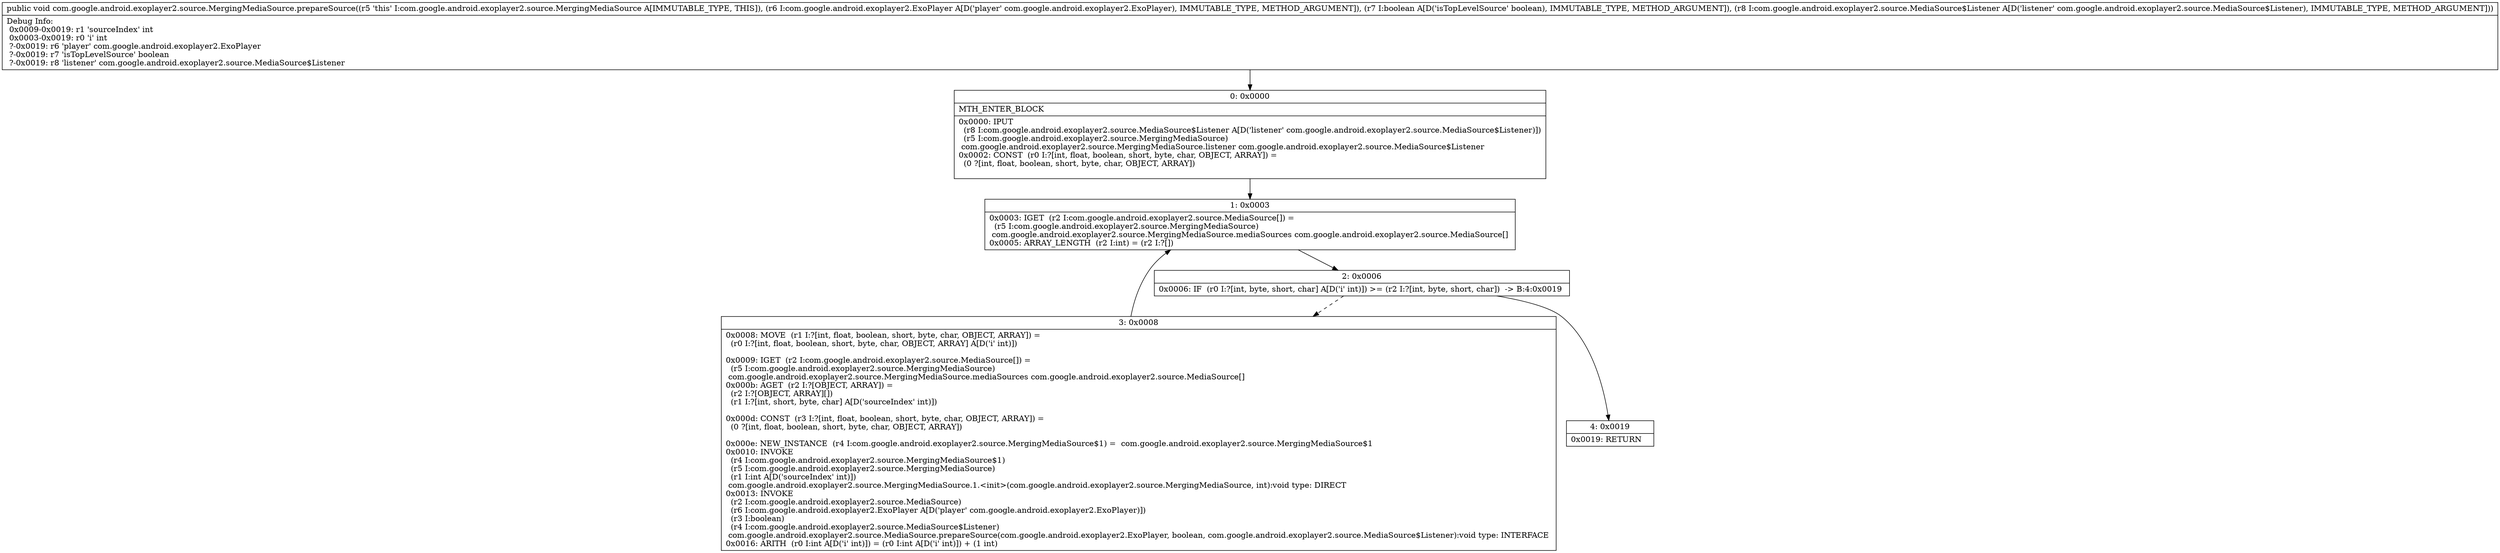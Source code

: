 digraph "CFG forcom.google.android.exoplayer2.source.MergingMediaSource.prepareSource(Lcom\/google\/android\/exoplayer2\/ExoPlayer;ZLcom\/google\/android\/exoplayer2\/source\/MediaSource$Listener;)V" {
Node_0 [shape=record,label="{0\:\ 0x0000|MTH_ENTER_BLOCK\l|0x0000: IPUT  \l  (r8 I:com.google.android.exoplayer2.source.MediaSource$Listener A[D('listener' com.google.android.exoplayer2.source.MediaSource$Listener)])\l  (r5 I:com.google.android.exoplayer2.source.MergingMediaSource)\l com.google.android.exoplayer2.source.MergingMediaSource.listener com.google.android.exoplayer2.source.MediaSource$Listener \l0x0002: CONST  (r0 I:?[int, float, boolean, short, byte, char, OBJECT, ARRAY]) = \l  (0 ?[int, float, boolean, short, byte, char, OBJECT, ARRAY])\l \l}"];
Node_1 [shape=record,label="{1\:\ 0x0003|0x0003: IGET  (r2 I:com.google.android.exoplayer2.source.MediaSource[]) = \l  (r5 I:com.google.android.exoplayer2.source.MergingMediaSource)\l com.google.android.exoplayer2.source.MergingMediaSource.mediaSources com.google.android.exoplayer2.source.MediaSource[] \l0x0005: ARRAY_LENGTH  (r2 I:int) = (r2 I:?[]) \l}"];
Node_2 [shape=record,label="{2\:\ 0x0006|0x0006: IF  (r0 I:?[int, byte, short, char] A[D('i' int)]) \>= (r2 I:?[int, byte, short, char])  \-\> B:4:0x0019 \l}"];
Node_3 [shape=record,label="{3\:\ 0x0008|0x0008: MOVE  (r1 I:?[int, float, boolean, short, byte, char, OBJECT, ARRAY]) = \l  (r0 I:?[int, float, boolean, short, byte, char, OBJECT, ARRAY] A[D('i' int)])\l \l0x0009: IGET  (r2 I:com.google.android.exoplayer2.source.MediaSource[]) = \l  (r5 I:com.google.android.exoplayer2.source.MergingMediaSource)\l com.google.android.exoplayer2.source.MergingMediaSource.mediaSources com.google.android.exoplayer2.source.MediaSource[] \l0x000b: AGET  (r2 I:?[OBJECT, ARRAY]) = \l  (r2 I:?[OBJECT, ARRAY][])\l  (r1 I:?[int, short, byte, char] A[D('sourceIndex' int)])\l \l0x000d: CONST  (r3 I:?[int, float, boolean, short, byte, char, OBJECT, ARRAY]) = \l  (0 ?[int, float, boolean, short, byte, char, OBJECT, ARRAY])\l \l0x000e: NEW_INSTANCE  (r4 I:com.google.android.exoplayer2.source.MergingMediaSource$1) =  com.google.android.exoplayer2.source.MergingMediaSource$1 \l0x0010: INVOKE  \l  (r4 I:com.google.android.exoplayer2.source.MergingMediaSource$1)\l  (r5 I:com.google.android.exoplayer2.source.MergingMediaSource)\l  (r1 I:int A[D('sourceIndex' int)])\l com.google.android.exoplayer2.source.MergingMediaSource.1.\<init\>(com.google.android.exoplayer2.source.MergingMediaSource, int):void type: DIRECT \l0x0013: INVOKE  \l  (r2 I:com.google.android.exoplayer2.source.MediaSource)\l  (r6 I:com.google.android.exoplayer2.ExoPlayer A[D('player' com.google.android.exoplayer2.ExoPlayer)])\l  (r3 I:boolean)\l  (r4 I:com.google.android.exoplayer2.source.MediaSource$Listener)\l com.google.android.exoplayer2.source.MediaSource.prepareSource(com.google.android.exoplayer2.ExoPlayer, boolean, com.google.android.exoplayer2.source.MediaSource$Listener):void type: INTERFACE \l0x0016: ARITH  (r0 I:int A[D('i' int)]) = (r0 I:int A[D('i' int)]) + (1 int) \l}"];
Node_4 [shape=record,label="{4\:\ 0x0019|0x0019: RETURN   \l}"];
MethodNode[shape=record,label="{public void com.google.android.exoplayer2.source.MergingMediaSource.prepareSource((r5 'this' I:com.google.android.exoplayer2.source.MergingMediaSource A[IMMUTABLE_TYPE, THIS]), (r6 I:com.google.android.exoplayer2.ExoPlayer A[D('player' com.google.android.exoplayer2.ExoPlayer), IMMUTABLE_TYPE, METHOD_ARGUMENT]), (r7 I:boolean A[D('isTopLevelSource' boolean), IMMUTABLE_TYPE, METHOD_ARGUMENT]), (r8 I:com.google.android.exoplayer2.source.MediaSource$Listener A[D('listener' com.google.android.exoplayer2.source.MediaSource$Listener), IMMUTABLE_TYPE, METHOD_ARGUMENT]))  | Debug Info:\l  0x0009\-0x0019: r1 'sourceIndex' int\l  0x0003\-0x0019: r0 'i' int\l  ?\-0x0019: r6 'player' com.google.android.exoplayer2.ExoPlayer\l  ?\-0x0019: r7 'isTopLevelSource' boolean\l  ?\-0x0019: r8 'listener' com.google.android.exoplayer2.source.MediaSource$Listener\l}"];
MethodNode -> Node_0;
Node_0 -> Node_1;
Node_1 -> Node_2;
Node_2 -> Node_3[style=dashed];
Node_2 -> Node_4;
Node_3 -> Node_1;
}

